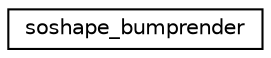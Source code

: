 digraph "Graphical Class Hierarchy"
{
 // LATEX_PDF_SIZE
  edge [fontname="Helvetica",fontsize="10",labelfontname="Helvetica",labelfontsize="10"];
  node [fontname="Helvetica",fontsize="10",shape=record];
  rankdir="LR";
  Node0 [label="soshape_bumprender",height=0.2,width=0.4,color="black", fillcolor="white", style="filled",URL="$classsoshape__bumprender.html",tooltip=" "];
}
